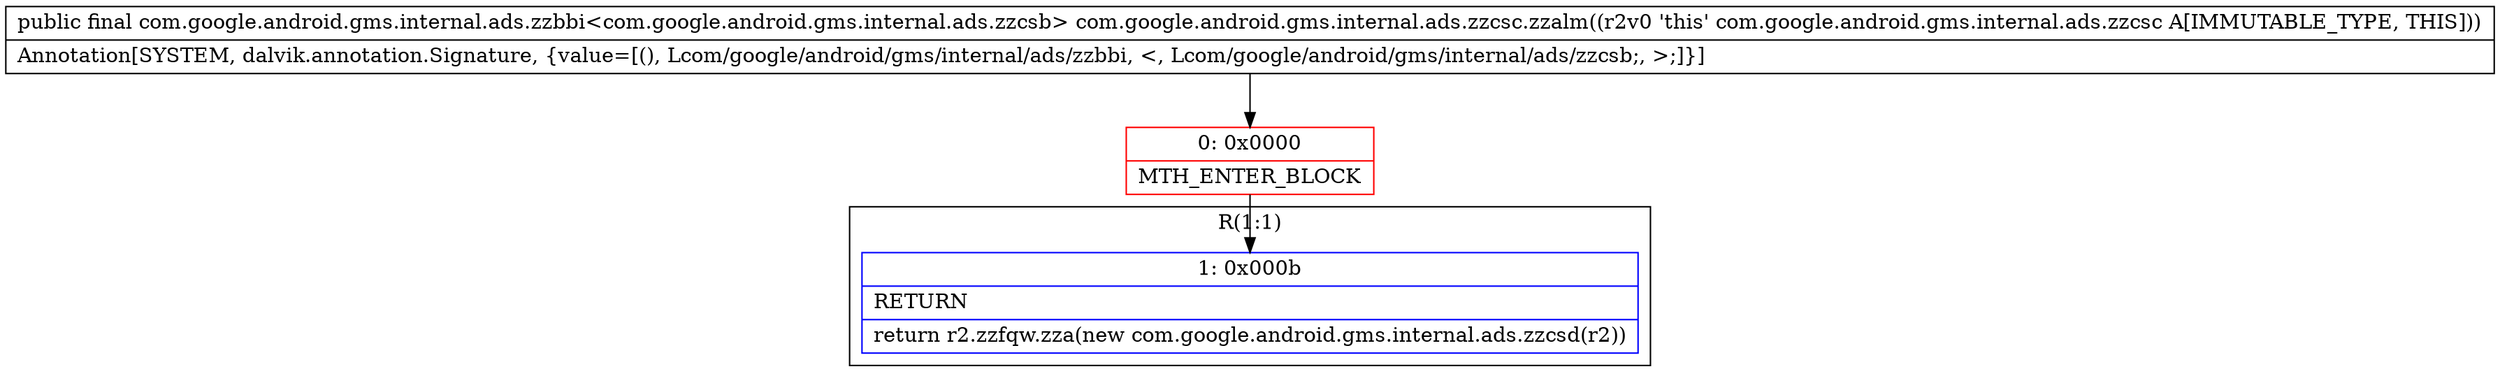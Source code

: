 digraph "CFG forcom.google.android.gms.internal.ads.zzcsc.zzalm()Lcom\/google\/android\/gms\/internal\/ads\/zzbbi;" {
subgraph cluster_Region_112649827 {
label = "R(1:1)";
node [shape=record,color=blue];
Node_1 [shape=record,label="{1\:\ 0x000b|RETURN\l|return r2.zzfqw.zza(new com.google.android.gms.internal.ads.zzcsd(r2))\l}"];
}
Node_0 [shape=record,color=red,label="{0\:\ 0x0000|MTH_ENTER_BLOCK\l}"];
MethodNode[shape=record,label="{public final com.google.android.gms.internal.ads.zzbbi\<com.google.android.gms.internal.ads.zzcsb\> com.google.android.gms.internal.ads.zzcsc.zzalm((r2v0 'this' com.google.android.gms.internal.ads.zzcsc A[IMMUTABLE_TYPE, THIS]))  | Annotation[SYSTEM, dalvik.annotation.Signature, \{value=[(), Lcom\/google\/android\/gms\/internal\/ads\/zzbbi, \<, Lcom\/google\/android\/gms\/internal\/ads\/zzcsb;, \>;]\}]\l}"];
MethodNode -> Node_0;
Node_0 -> Node_1;
}

